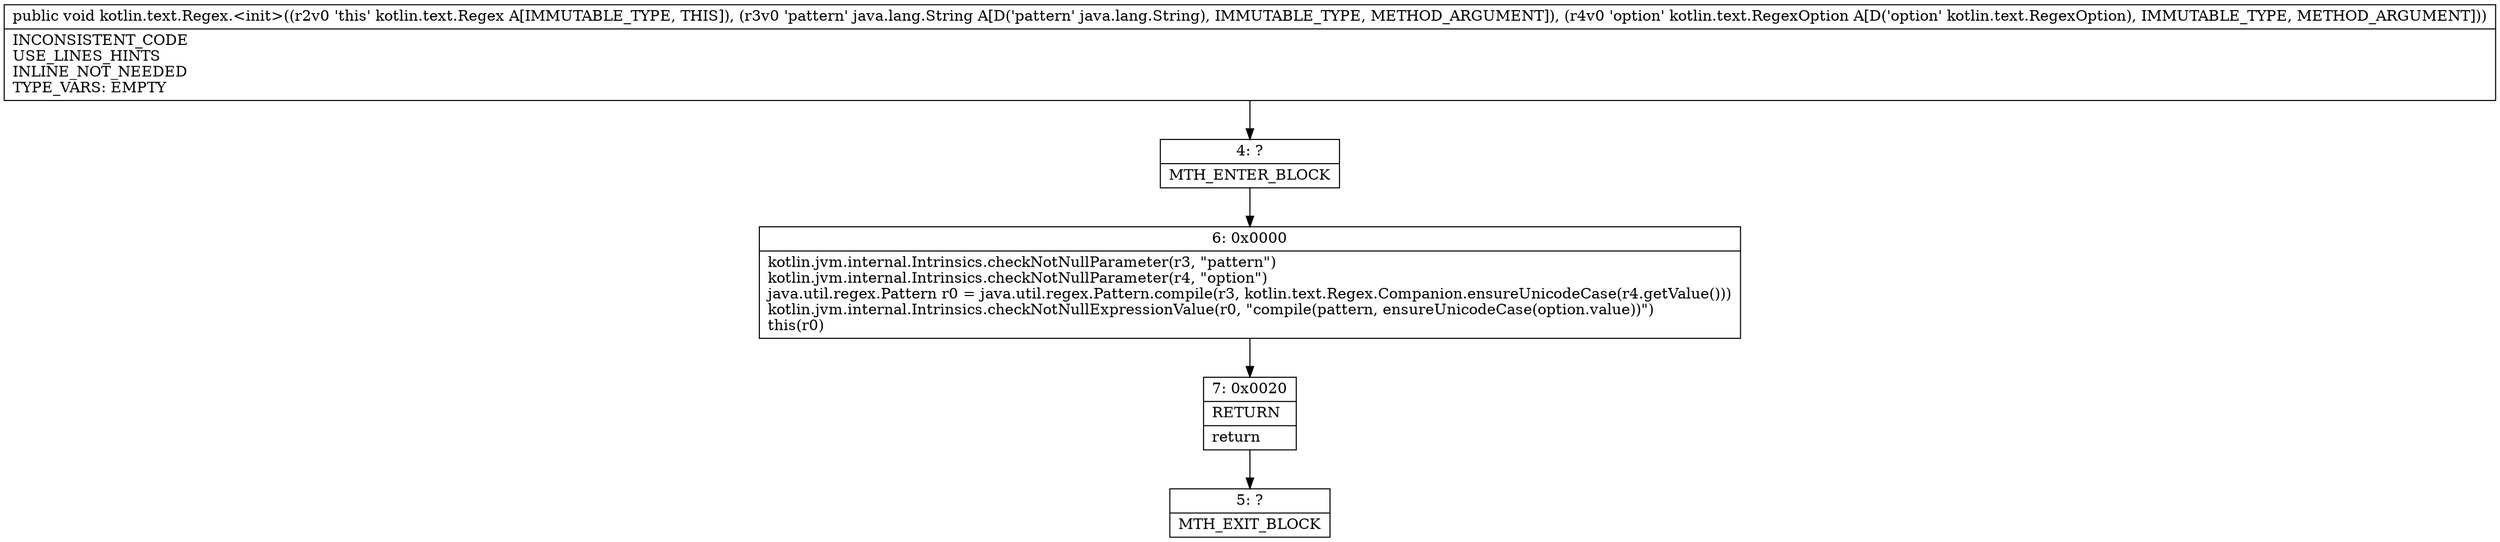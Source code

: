 digraph "CFG forkotlin.text.Regex.\<init\>(Ljava\/lang\/String;Lkotlin\/text\/RegexOption;)V" {
Node_4 [shape=record,label="{4\:\ ?|MTH_ENTER_BLOCK\l}"];
Node_6 [shape=record,label="{6\:\ 0x0000|kotlin.jvm.internal.Intrinsics.checkNotNullParameter(r3, \"pattern\")\lkotlin.jvm.internal.Intrinsics.checkNotNullParameter(r4, \"option\")\ljava.util.regex.Pattern r0 = java.util.regex.Pattern.compile(r3, kotlin.text.Regex.Companion.ensureUnicodeCase(r4.getValue()))\lkotlin.jvm.internal.Intrinsics.checkNotNullExpressionValue(r0, \"compile(pattern, ensureUnicodeCase(option.value))\")\lthis(r0)\l}"];
Node_7 [shape=record,label="{7\:\ 0x0020|RETURN\l|return\l}"];
Node_5 [shape=record,label="{5\:\ ?|MTH_EXIT_BLOCK\l}"];
MethodNode[shape=record,label="{public void kotlin.text.Regex.\<init\>((r2v0 'this' kotlin.text.Regex A[IMMUTABLE_TYPE, THIS]), (r3v0 'pattern' java.lang.String A[D('pattern' java.lang.String), IMMUTABLE_TYPE, METHOD_ARGUMENT]), (r4v0 'option' kotlin.text.RegexOption A[D('option' kotlin.text.RegexOption), IMMUTABLE_TYPE, METHOD_ARGUMENT]))  | INCONSISTENT_CODE\lUSE_LINES_HINTS\lINLINE_NOT_NEEDED\lTYPE_VARS: EMPTY\l}"];
MethodNode -> Node_4;Node_4 -> Node_6;
Node_6 -> Node_7;
Node_7 -> Node_5;
}


